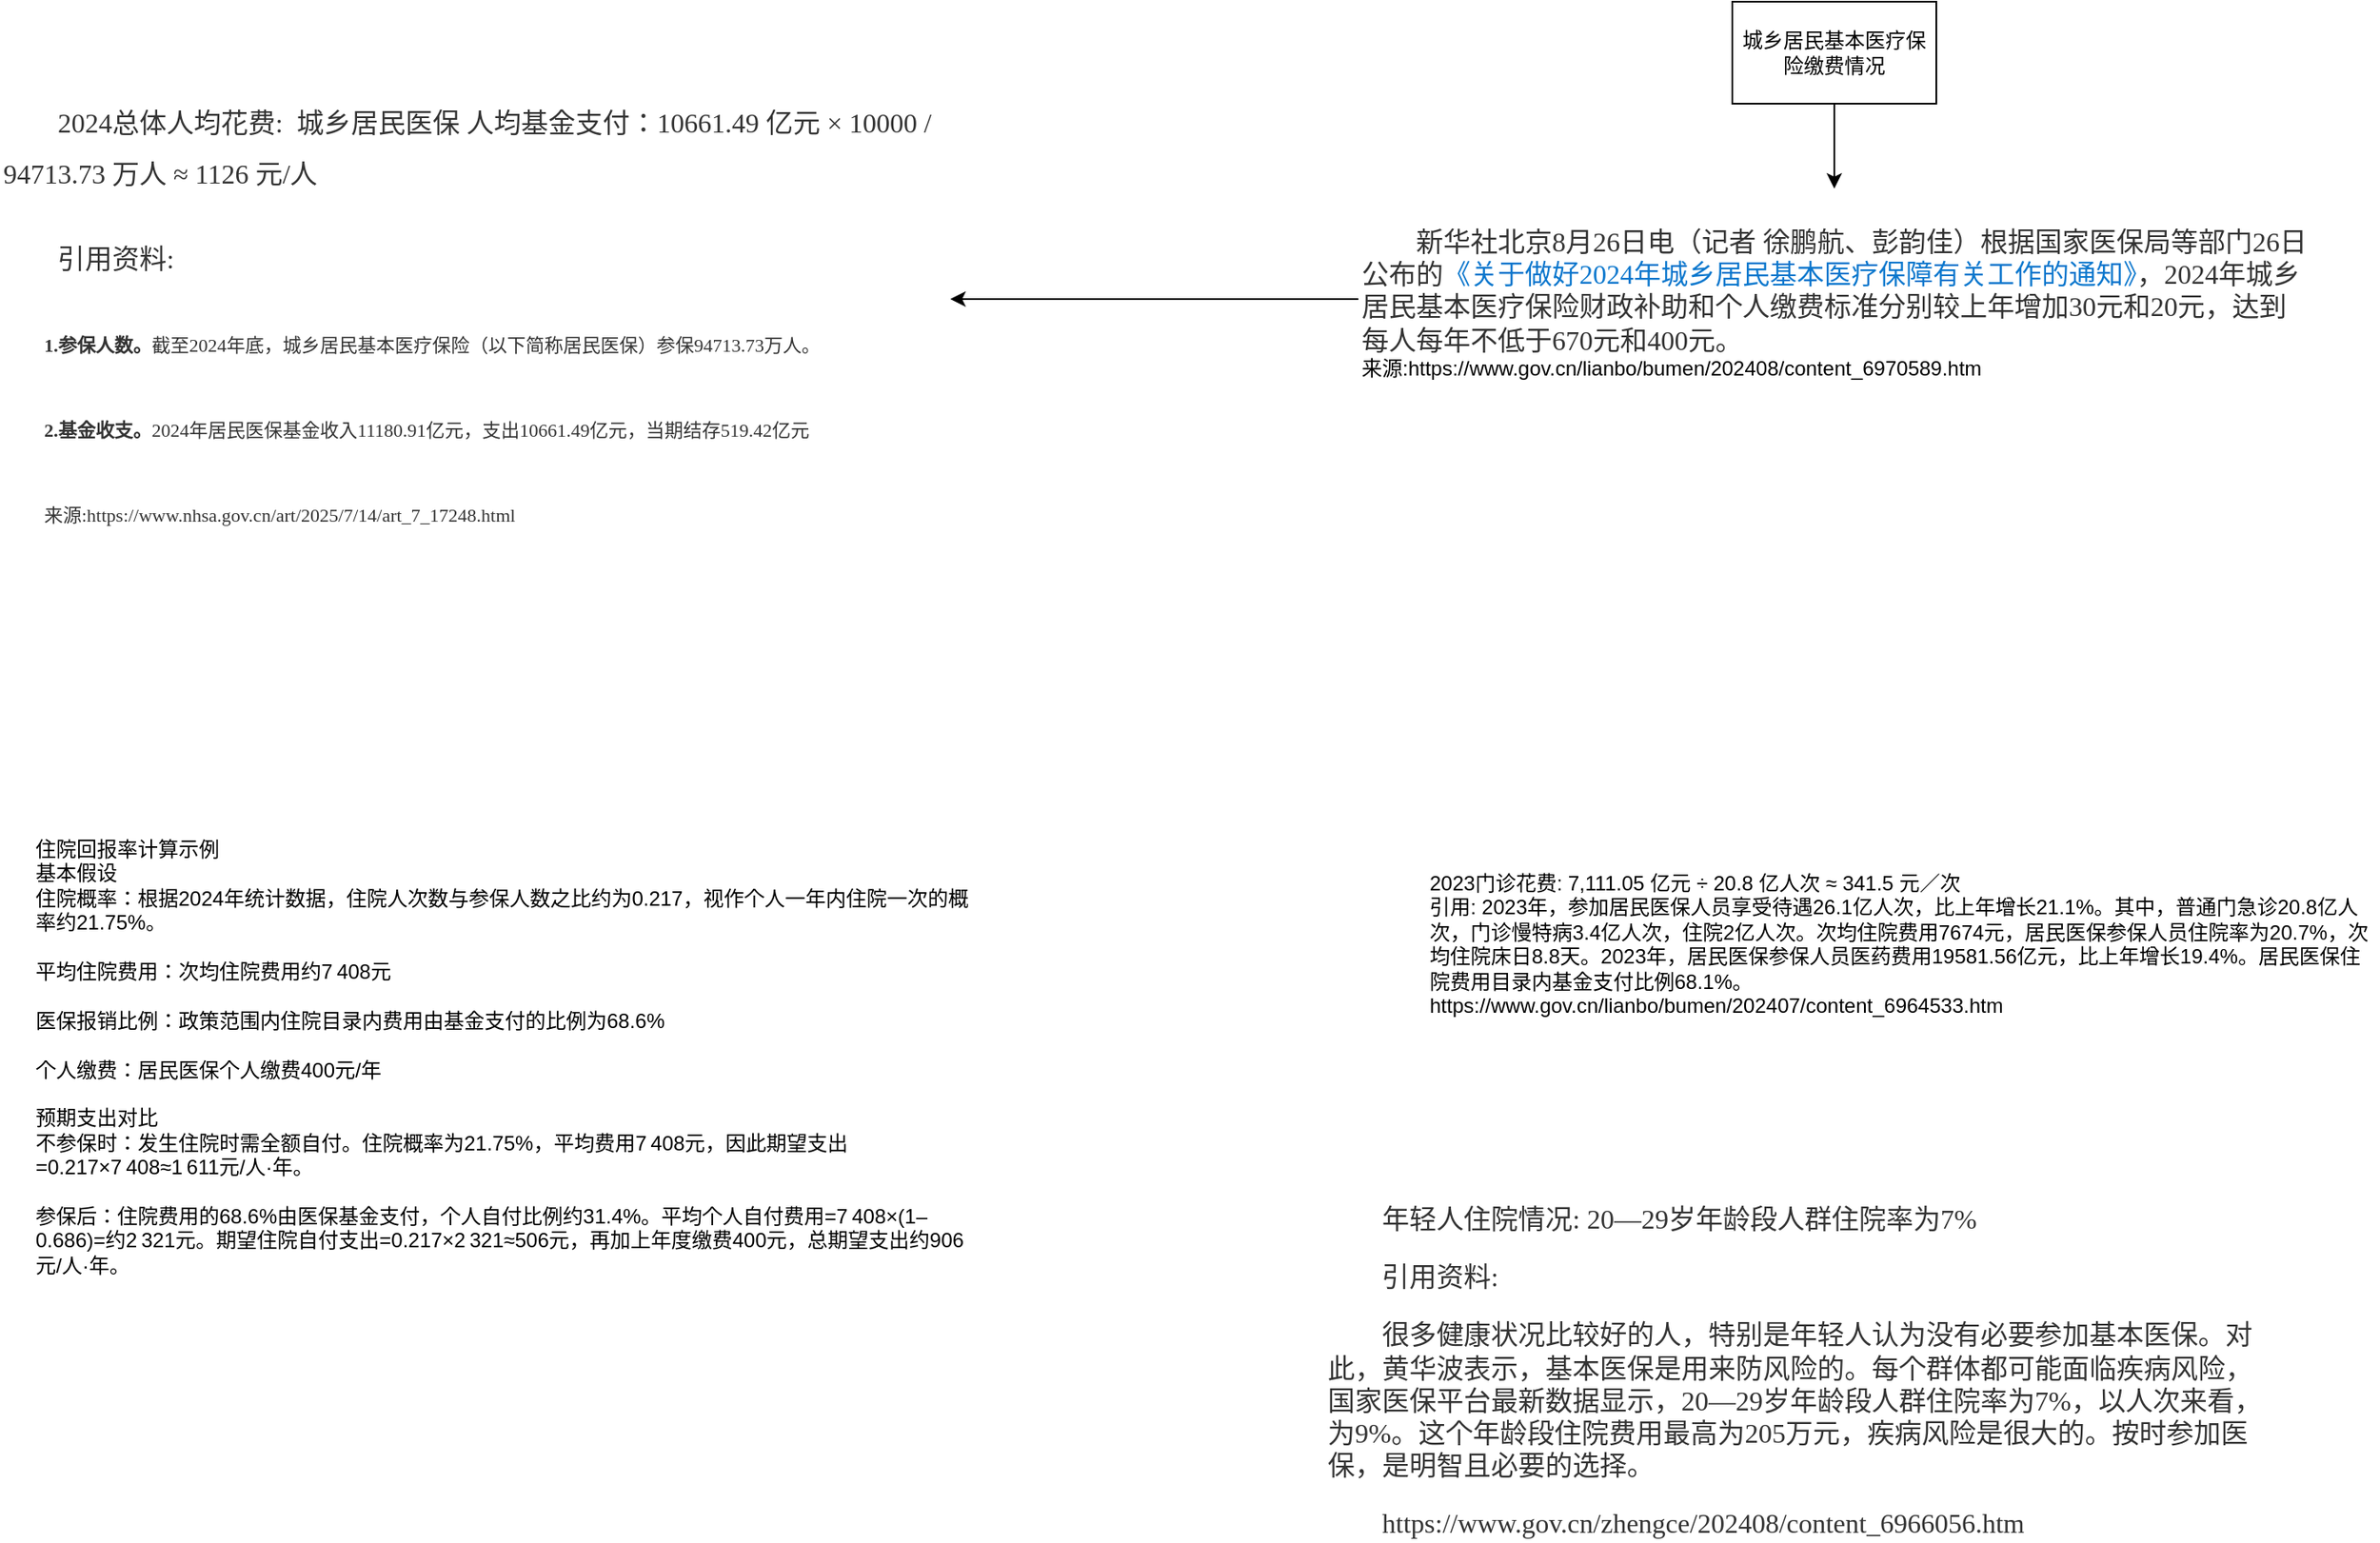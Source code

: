 <mxfile version="28.2.5">
  <diagram name="Page-1" id="fau1d1SN9pRvBzFMPrUC">
    <mxGraphModel dx="2300" dy="814" grid="1" gridSize="10" guides="1" tooltips="1" connect="1" arrows="1" fold="1" page="1" pageScale="1" pageWidth="827" pageHeight="1169" math="0" shadow="0">
      <root>
        <mxCell id="0" />
        <mxCell id="1" parent="0" />
        <mxCell id="KiAbnsjRKru4ppElIW58-4" style="edgeStyle=orthogonalEdgeStyle;rounded=0;orthogonalLoop=1;jettySize=auto;html=1;" edge="1" parent="1" source="KiAbnsjRKru4ppElIW58-2" target="KiAbnsjRKru4ppElIW58-3">
          <mxGeometry relative="1" as="geometry" />
        </mxCell>
        <mxCell id="KiAbnsjRKru4ppElIW58-2" value="城乡居民基本医疗保险缴费情况" style="rounded=0;whiteSpace=wrap;html=1;" vertex="1" parent="1">
          <mxGeometry x="250" y="15" width="120" height="60" as="geometry" />
        </mxCell>
        <mxCell id="KiAbnsjRKru4ppElIW58-9" style="edgeStyle=orthogonalEdgeStyle;rounded=0;orthogonalLoop=1;jettySize=auto;html=1;entryX=1;entryY=0.5;entryDx=0;entryDy=0;" edge="1" parent="1" source="KiAbnsjRKru4ppElIW58-3" target="KiAbnsjRKru4ppElIW58-5">
          <mxGeometry relative="1" as="geometry" />
        </mxCell>
        <UserObject label="&lt;p style=&quot;text-size-adjust: none; margin: 15px 0px 0px; padding: 0px; border: 0px; list-style: none; color: rgb(51, 51, 51); font-family: 宋体; font-size: 16px; font-style: normal; font-variant-ligatures: normal; font-variant-caps: normal; font-weight: 400; letter-spacing: normal; orphans: 2; text-align: start; text-transform: none; widows: 2; word-spacing: 0px; -webkit-text-stroke-width: 0px; white-space: normal; background-color: rgb(255, 255, 255); text-decoration-thickness: initial; text-decoration-style: initial; text-decoration-color: initial; text-indent: 2em;&quot;&gt;新华社北京8月26日电（记者 徐鹏航、彭韵佳）根据国家医保局等部门26日公布的&lt;a href=&quot;https://www.gov.cn/zhengce/zhengceku/202408/content_6970593.htm&quot; target=&quot;_blank&quot; data-needdownload=&quot;false&quot; data-needparse=&quot;false&quot; style=&quot;text-size-adjust: none; margin: 0px; padding: 0px; border: 0px; outline: none; text-decoration: none; color: rgb(11, 119, 205); list-style: none;&quot;&gt;《关于做好2024年城乡居民基本医疗保障有关工作的通知》&lt;/a&gt;，2024年城乡居民基本医疗保险财政补助和个人缴费标准分别较上年增加30元和20元，达到每人每年不低于670元和400元。&lt;/p&gt;来源:https://www.gov.cn/lianbo/bumen/202408/content_6970589.htm" link="&lt;p style=&quot;text-size-adjust: none; margin: 15px 0px 0px; padding: 0px; border: 0px; list-style: none; color: rgb(51, 51, 51); font-family: 宋体; font-size: 16px; font-style: normal; font-variant-ligatures: normal; font-variant-caps: normal; font-weight: 400; letter-spacing: normal; orphans: 2; text-align: start; text-transform: none; widows: 2; word-spacing: 0px; -webkit-text-stroke-width: 0px; white-space: normal; background-color: rgb(255, 255, 255); text-decoration-thickness: initial; text-decoration-style: initial; text-decoration-color: initial; text-indent: 2em;&quot;&gt;新华社北京8月26日电（记者 徐鹏航、彭韵佳）根据国家医保局等部门26日公布的&lt;a href=&quot;https://www.gov.cn/zhengce/zhengceku/202408/content_6970593.htm&quot; target=&quot;_blank&quot; data-needdownload=&quot;false&quot; data-needparse=&quot;false&quot; style=&quot;text-size-adjust: none; margin: 0px; padding: 0px; border: 0px; outline: none; text-decoration: none; color: rgb(11, 119, 205); list-style: none;&quot;&gt;《关于做好2024年城乡居民基本医疗保障有关工作的通知》&lt;/a&gt;，2024年城乡居民基本医疗保险财政补助和个人缴费标准分别较上年增加30元和20元，达到每人每年不低于670元和400元。&lt;/p&gt;&lt;br class=&quot;Apple-interchange-newline&quot;&gt;" id="KiAbnsjRKru4ppElIW58-3">
          <mxCell style="text;whiteSpace=wrap;html=1;" vertex="1" parent="1">
            <mxGeometry x="30" y="125" width="560" height="130" as="geometry" />
          </mxCell>
        </UserObject>
        <UserObject label="&lt;p style=&quot;forced-color-adjust: none; font-style: normal; font-variant-ligatures: normal; font-variant-caps: normal; font-weight: 400; letter-spacing: normal; orphans: 2; text-align: left; text-transform: none; widows: 2; word-spacing: 0px; -webkit-text-stroke-width: 0px; white-space: normal; text-decoration-thickness: initial; text-decoration-style: initial; text-decoration-color: initial; box-sizing: border-box; margin-top: 0px; margin-right: 0px; margin-left: 0px; padding: 0px; color: rgb(51, 51, 51); font-family: 微软雅黑, &amp;quot;Microsoft YaHei&amp;quot;, 黑体; font-size: 16px; background-color: rgb(255, 255, 255); text-indent: 2em; margin-bottom: 20px !important; line-height: 30px !important;&quot;&gt;&lt;strong style=&quot;forced-color-adjust: none; box-sizing: border-box; font-weight: bold;&quot;&gt;&lt;span style=&quot;font-weight: 400; text-indent: 24px;&quot;&gt;2024总体人均花费:&amp;nbsp; 城乡居民医保 人均基金支付：10661.49 亿元 × 10000 / 94713.73 万人 ≈ 1126 元/人&lt;/span&gt;&lt;/strong&gt;&lt;/p&gt;&lt;p style=&quot;forced-color-adjust: none; font-style: normal; font-variant-ligatures: normal; font-variant-caps: normal; font-weight: 400; letter-spacing: normal; orphans: 2; text-align: left; text-transform: none; widows: 2; word-spacing: 0px; -webkit-text-stroke-width: 0px; white-space: normal; text-decoration-thickness: initial; text-decoration-style: initial; text-decoration-color: initial; box-sizing: border-box; margin-top: 0px; margin-right: 0px; margin-left: 0px; padding: 0px; color: rgb(51, 51, 51); font-family: 微软雅黑, &amp;quot;Microsoft YaHei&amp;quot;, 黑体; font-size: 16px; background-color: rgb(255, 255, 255); text-indent: 2em; margin-bottom: 20px !important; line-height: 30px !important;&quot;&gt;&lt;strong style=&quot;forced-color-adjust: none; box-sizing: border-box; font-weight: bold;&quot;&gt;&lt;span style=&quot;font-weight: 400; text-indent: 24px;&quot;&gt;引用资料:&lt;/span&gt;&lt;/strong&gt;&lt;/p&gt;&lt;p style=&quot;forced-color-adjust: none; font-style: normal; font-variant-ligatures: normal; font-variant-caps: normal; font-weight: 400; letter-spacing: normal; orphans: 2; text-align: left; text-transform: none; widows: 2; word-spacing: 0px; -webkit-text-stroke-width: 0px; white-space: normal; text-decoration-thickness: initial; text-decoration-style: initial; text-decoration-color: initial; box-sizing: border-box; margin-top: 0px; margin-right: 0px; margin-left: 0px; padding: 0px; color: rgb(51, 51, 51); font-family: 微软雅黑, &amp;quot;Microsoft YaHei&amp;quot;, 黑体; background-color: rgb(255, 255, 255); text-indent: 2em; margin-bottom: 20px !important; line-height: 30px !important;&quot;&gt;&lt;font style=&quot;font-size: 11px;&quot;&gt;&lt;strong style=&quot;forced-color-adjust: none; box-sizing: border-box; font-weight: bold;&quot;&gt;1.&lt;/strong&gt;&lt;strong style=&quot;forced-color-adjust: none; box-sizing: border-box; font-weight: bold;&quot;&gt;参保人数。&lt;/strong&gt;截至2024年底，城乡居民基本医疗保险（以下简称居民医保）参保94713.73万人。&lt;/font&gt;&lt;/p&gt;&lt;p style=&quot;forced-color-adjust: none; font-style: normal; font-variant-ligatures: normal; font-variant-caps: normal; font-weight: 400; letter-spacing: normal; orphans: 2; text-align: left; text-transform: none; widows: 2; word-spacing: 0px; -webkit-text-stroke-width: 0px; white-space: normal; text-decoration-thickness: initial; text-decoration-style: initial; text-decoration-color: initial; box-sizing: border-box; margin-top: 0px; margin-right: 0px; margin-left: 0px; padding: 0px; color: rgb(51, 51, 51); font-family: 微软雅黑, &amp;quot;Microsoft YaHei&amp;quot;, 黑体; background-color: rgb(255, 255, 255); text-indent: 2em; margin-bottom: 20px !important; line-height: 30px !important;&quot;&gt;&lt;font style=&quot;font-size: 11px;&quot;&gt;&lt;strong style=&quot;forced-color-adjust: none; box-sizing: border-box; font-weight: bold;&quot;&gt;2.&lt;/strong&gt;&lt;strong style=&quot;forced-color-adjust: none; box-sizing: border-box; font-weight: bold;&quot;&gt;基金收支。&lt;/strong&gt;2024年居民医保基金收入11180.91亿元，支出10661.49亿元，当期结存519.42亿元&lt;/font&gt;&lt;/p&gt;&lt;p style=&quot;forced-color-adjust: none; font-style: normal; font-variant-ligatures: normal; font-variant-caps: normal; font-weight: 400; letter-spacing: normal; orphans: 2; text-align: left; text-transform: none; widows: 2; word-spacing: 0px; -webkit-text-stroke-width: 0px; white-space: normal; text-decoration-thickness: initial; text-decoration-style: initial; text-decoration-color: initial; box-sizing: border-box; margin-top: 0px; margin-right: 0px; margin-left: 0px; padding: 0px; background-color: rgb(255, 255, 255); text-indent: 2em; font-family: 微软雅黑, &amp;quot;Microsoft YaHei&amp;quot;, 黑体; color: rgb(51, 51, 51); margin-bottom: 20px !important; line-height: 30px !important;&quot;&gt;&lt;font style=&quot;font-size: 11px;&quot;&gt;来源:https://www.nhsa.gov.cn/art/2025/7/14/art_7_17248.html&lt;/font&gt;&lt;/p&gt;" link="&lt;p data-mx-given-colors=&quot;{&amp;quot;color&amp;quot;:&amp;quot;rgb(51, 51, 51)&amp;quot;,&amp;quot;background-color&amp;quot;:&amp;quot;rgb(255, 255, 255)&amp;quot;}&quot; style=&quot;forced-color-adjust: none; font-style: normal; font-variant-ligatures: normal; font-variant-caps: normal; font-weight: 400; letter-spacing: normal; orphans: 2; text-align: left; text-transform: none; widows: 2; word-spacing: 0px; -webkit-text-stroke-width: 0px; white-space: normal; text-decoration-thickness: initial; text-decoration-style: initial; text-decoration-color: initial; box-sizing: border-box; margin-top: 0px; margin-right: 0px; margin-left: 0px; padding: 0px; color: light-dark(rgb(51, 51, 51), rgb(193, 193, 193)); font-family: 微软雅黑, &amp;quot;Microsoft YaHei&amp;quot;, 黑体; font-size: 16px; background-color: light-dark(rgb(255, 255, 255), rgb(18, 18, 18)); text-indent: 2em; margin-bottom: 20px !important; line-height: 30px !important;&quot;&gt;&lt;strong style=&quot;forced-color-adjust: none; box-sizing: border-box; font-weight: bold;&quot;&gt;1.&lt;/strong&gt;&lt;strong style=&quot;forced-color-adjust: none; box-sizing: border-box; font-weight: bold;&quot;&gt;参保人数。&lt;/strong&gt;截至2024年底，城乡居民基本医疗保险（以下简称居民医保）参保94713.73万人。&lt;/p&gt;&lt;p data-mx-given-colors=&quot;{&amp;quot;color&amp;quot;:&amp;quot;rgb(51, 51, 51)&amp;quot;,&amp;quot;background-color&amp;quot;:&amp;quot;rgb(255, 255, 255)&amp;quot;}&quot; style=&quot;forced-color-adjust: none; font-style: normal; font-variant-ligatures: normal; font-variant-caps: normal; font-weight: 400; letter-spacing: normal; orphans: 2; text-align: left; text-transform: none; widows: 2; word-spacing: 0px; -webkit-text-stroke-width: 0px; white-space: normal; text-decoration-thickness: initial; text-decoration-style: initial; text-decoration-color: initial; box-sizing: border-box; margin-top: 0px; margin-right: 0px; margin-left: 0px; padding: 0px; color: light-dark(rgb(51, 51, 51), rgb(193, 193, 193)); font-family: 微软雅黑, &amp;quot;Microsoft YaHei&amp;quot;, 黑体; font-size: 16px; background-color: light-dark(rgb(255, 255, 255), rgb(18, 18, 18)); text-indent: 2em; margin-bottom: 20px !important; line-height: 30px !important;&quot;&gt;&lt;strong style=&quot;forced-color-adjust: none; box-sizing: border-box; font-weight: bold;&quot;&gt;2.&lt;/strong&gt;&lt;strong style=&quot;forced-color-adjust: none; box-sizing: border-box; font-weight: bold;&quot;&gt;基金收支。&lt;/strong&gt;2024年居民医保基金收入11180.91亿元，支出10661.49亿元，当期结存519.42亿元&lt;/p&gt;&lt;p data-mx-given-colors=&quot;{&amp;quot;color&amp;quot;:&amp;quot;rgb(51, 51, 51)&amp;quot;,&amp;quot;background-color&amp;quot;:&amp;quot;rgb(255, 255, 255)&amp;quot;}&quot; style=&quot;forced-color-adjust: none; font-style: normal; font-variant-ligatures: normal; font-variant-caps: normal; font-weight: 400; letter-spacing: normal; orphans: 2; text-align: left; text-transform: none; widows: 2; word-spacing: 0px; -webkit-text-stroke-width: 0px; white-space: normal; text-decoration-thickness: initial; text-decoration-style: initial; text-decoration-color: initial; box-sizing: border-box; margin-top: 0px; margin-right: 0px; margin-left: 0px; padding: 0px; color: light-dark(rgb(51, 51, 51), rgb(193, 193, 193)); font-family: 微软雅黑, &amp;quot;Microsoft YaHei&amp;quot;, 黑体; font-size: 16px; background-color: light-dark(rgb(255, 255, 255), rgb(18, 18, 18)); text-indent: 2em; margin-bottom: 20px !important; line-height: 30px !important;&quot;&gt;&lt;br style=&quot;forced-color-adjust: none;&quot;&gt;&lt;/p&gt;&lt;p data-mx-given-colors=&quot;{&amp;quot;background-color&amp;quot;:&amp;quot;rgb(255, 255, 255)&amp;quot;,&amp;quot;color&amp;quot;:&amp;quot;rgb(51, 51, 51)&amp;quot;}&quot; style=&quot;forced-color-adjust: none; font-style: normal; font-variant-ligatures: normal; font-variant-caps: normal; font-weight: 400; letter-spacing: normal; orphans: 2; text-align: left; text-transform: none; widows: 2; word-spacing: 0px; -webkit-text-stroke-width: 0px; white-space: normal; text-decoration-thickness: initial; text-decoration-style: initial; text-decoration-color: initial; box-sizing: border-box; margin-top: 0px; margin-right: 0px; margin-left: 0px; padding: 0px; background-color: light-dark(rgb(255, 255, 255), rgb(18, 18, 18)); text-indent: 2em; font-size: 16px; font-family: 微软雅黑, &amp;quot;Microsoft YaHei&amp;quot;, 黑体; color: light-dark(rgb(51, 51, 51), rgb(193, 193, 193)); margin-bottom: 20px !important; line-height: 30px !important;&quot;&gt;来源:https://www.nhsa.gov.cn/art/2025/7/14/art_7_17248.html&lt;/p&gt;" id="KiAbnsjRKru4ppElIW58-5">
          <mxCell style="text;whiteSpace=wrap;html=1;" vertex="1" parent="1">
            <mxGeometry x="-769" y="65" width="559" height="250" as="geometry" />
          </mxCell>
        </UserObject>
        <UserObject label="住院回报率计算示例&#xa;基本假设&#xa;住院概率：根据2024年统计数据，住院人次数与参保人数之比约为0.217，视作个人一年内住院一次的概率约21.75%。&#xa;&#xa;平均住院费用：次均住院费用约7 408元&#xa;&#xa;医保报销比例：政策范围内住院目录内费用由基金支付的比例为68.6%&#xa;&#xa;个人缴费：居民医保个人缴费400元/年&#xa;&#xa;预期支出对比&#xa;不参保时：发生住院时需全额自付。住院概率为21.75%，平均费用7 408元，因此期望支出=0.217×7 408≈1 611元/人·年。&#xa;&#xa;参保后：住院费用的68.6%由医保基金支付，个人自付比例约31.4%。平均个人自付费用=7 408×(1–0.686)=约2 321元。期望住院自付支出=0.217×2 321≈506元，再加上年度缴费400元，总期望支出约906元/人·年。" link="回报率计算示例&#xa;基本假设&#xa;住院概率：根据2024年统计数据，住院人次数与参保人数之比约为0.217，视作个人一年内住院一次的概率约21.75%。&#xa;&#xa;&#xa;平均住院费用：次均住院费用约7 408元&#xa;gov.cn&#xa;。&#xa;&#xa;&#xa;医保报销比例：政策范围内住院目录内费用由基金支付的比例为68.6%&#xa;gov.cn&#xa;。&#xa;&#xa;&#xa;个人缴费：居民医保个人缴费400元/年&#xa;gov.cn&#xa;。&#xa;&#xa;&#xa;预期支出对比&#xa;不参保时：发生住院时需全额自付。住院概率为21.75%，平均费用7 408元，因此期望支出=0.217×7 408≈1 611元/人·年。&#xa;&#xa;&#xa;参保后：住院费用的68.6%由医保基金支付，个人自付比例约31.4%。平均个人自付费用=7 408×(1–0.686)=约2 321元。期望住院自付支出=0.217×2 321≈506元，再加上年度缴费400元，总期望支出约906元/人·年。" id="KiAbnsjRKru4ppElIW58-6">
          <mxCell style="text;whiteSpace=wrap;" vertex="1" parent="1">
            <mxGeometry x="-750" y="500" width="560" height="350" as="geometry" />
          </mxCell>
        </UserObject>
        <mxCell id="KiAbnsjRKru4ppElIW58-7" value="2023门诊花费: 7,111.05 亿元 ÷ 20.8 亿人次 ≈ 341.5 元／次&#xa;引用: 2023年，参加居民医保人员享受待遇26.1亿人次，比上年增长21.1%。其中，普通门急诊20.8亿人次，门诊慢特病3.4亿人次，住院2亿人次。次均住院费用7674元，居民医保参保人员住院率为20.7%，次均住院床日8.8天。2023年，居民医保参保人员医药费用19581.56亿元，比上年增长19.4%。居民医保住院费用目录内基金支付比例68.1%。&#xa;https://www.gov.cn/lianbo/bumen/202407/content_6964533.htm" style="text;whiteSpace=wrap;" vertex="1" parent="1">
          <mxGeometry x="70" y="520" width="560" height="80" as="geometry" />
        </mxCell>
        <mxCell id="KiAbnsjRKru4ppElIW58-10" value="&lt;p style=&quot;text-size-adjust: none; margin: 15px 0px 0px; padding: 0px; border: 0px; list-style: none; color: rgb(51, 51, 51); font-family: 宋体; font-size: 16px; font-style: normal; font-variant-ligatures: normal; font-variant-caps: normal; font-weight: 400; letter-spacing: normal; orphans: 2; text-align: start; text-transform: none; widows: 2; word-spacing: 0px; -webkit-text-stroke-width: 0px; white-space: normal; background-color: rgb(255, 255, 255); text-decoration-thickness: initial; text-decoration-style: initial; text-decoration-color: initial; text-indent: 2em;&quot;&gt;年轻人住院情况: 20—29岁年龄段人群住院率为7%&lt;/p&gt;&lt;p style=&quot;text-size-adjust: none; margin: 15px 0px 0px; padding: 0px; border: 0px; list-style: none; color: rgb(51, 51, 51); font-family: 宋体; font-size: 16px; font-style: normal; font-variant-ligatures: normal; font-variant-caps: normal; font-weight: 400; letter-spacing: normal; orphans: 2; text-align: start; text-transform: none; widows: 2; word-spacing: 0px; -webkit-text-stroke-width: 0px; white-space: normal; background-color: rgb(255, 255, 255); text-decoration-thickness: initial; text-decoration-style: initial; text-decoration-color: initial; text-indent: 2em;&quot;&gt;引用资料:&lt;/p&gt;&lt;p style=&quot;text-size-adjust: none; margin: 15px 0px 0px; padding: 0px; border: 0px; list-style: none; color: rgb(51, 51, 51); font-family: 宋体; font-size: 16px; font-style: normal; font-variant-ligatures: normal; font-variant-caps: normal; font-weight: 400; letter-spacing: normal; orphans: 2; text-align: start; text-transform: none; widows: 2; word-spacing: 0px; -webkit-text-stroke-width: 0px; white-space: normal; background-color: rgb(255, 255, 255); text-decoration-thickness: initial; text-decoration-style: initial; text-decoration-color: initial; text-indent: 2em;&quot;&gt;很多健康状况比较好的人，特别是年轻人认为没有必要参加基本医保。对此，黄华波表示，基本医保是用来防风险的。每个群体都可能面临疾病风险，国家医保平台最新数据显示，20—29岁年龄段人群住院率为7%，以人次来看，为9%。这个年龄段住院费用最高为205万元，疾病风险是很大的。按时参加医保，是明智且必要的选择。&lt;/p&gt;&lt;p style=&quot;text-size-adjust: none; margin: 15px 0px 0px; padding: 0px; border: 0px; list-style: none; color: rgb(51, 51, 51); font-family: 宋体; font-size: 16px; font-style: normal; font-variant-ligatures: normal; font-variant-caps: normal; font-weight: 400; letter-spacing: normal; orphans: 2; text-align: start; text-transform: none; widows: 2; word-spacing: 0px; -webkit-text-stroke-width: 0px; white-space: normal; background-color: rgb(255, 255, 255); text-decoration-thickness: initial; text-decoration-style: initial; text-decoration-color: initial; text-indent: 2em;&quot;&gt;https://www.gov.cn/zhengce/202408/content_6966056.htm&lt;/p&gt;" style="text;whiteSpace=wrap;html=1;" vertex="1" parent="1">
          <mxGeometry x="10" y="700" width="560" height="150" as="geometry" />
        </mxCell>
      </root>
    </mxGraphModel>
  </diagram>
</mxfile>
